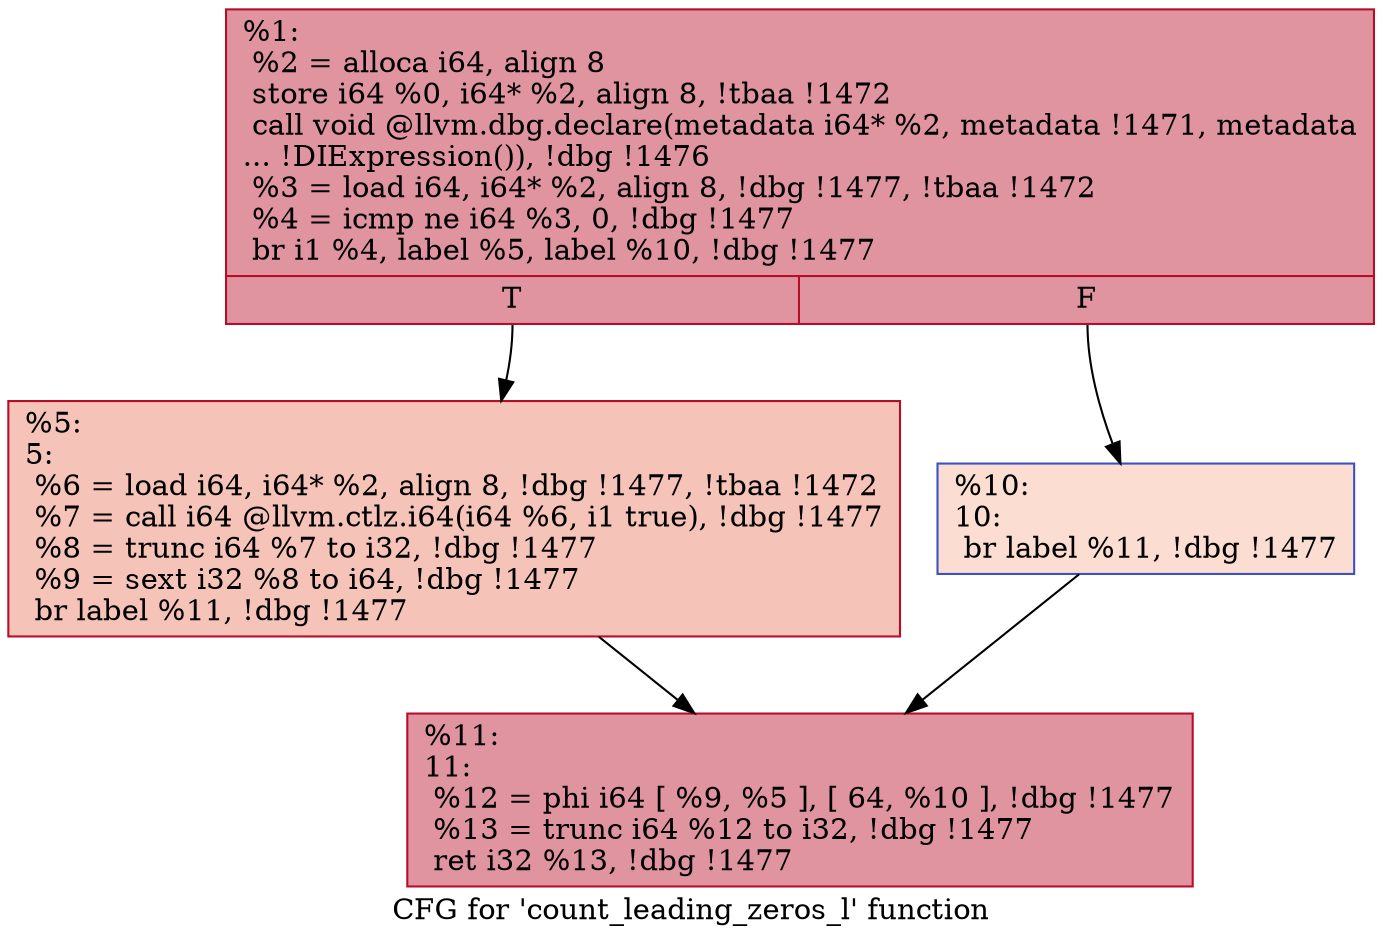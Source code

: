 digraph "CFG for 'count_leading_zeros_l' function" {
	label="CFG for 'count_leading_zeros_l' function";

	Node0xf9eac0 [shape=record,color="#b70d28ff", style=filled, fillcolor="#b70d2870",label="{%1:\l  %2 = alloca i64, align 8\l  store i64 %0, i64* %2, align 8, !tbaa !1472\l  call void @llvm.dbg.declare(metadata i64* %2, metadata !1471, metadata\l... !DIExpression()), !dbg !1476\l  %3 = load i64, i64* %2, align 8, !dbg !1477, !tbaa !1472\l  %4 = icmp ne i64 %3, 0, !dbg !1477\l  br i1 %4, label %5, label %10, !dbg !1477\l|{<s0>T|<s1>F}}"];
	Node0xf9eac0:s0 -> Node0xf9eb10;
	Node0xf9eac0:s1 -> Node0xf9eb60;
	Node0xf9eb10 [shape=record,color="#b70d28ff", style=filled, fillcolor="#e8765c70",label="{%5:\l5:                                                \l  %6 = load i64, i64* %2, align 8, !dbg !1477, !tbaa !1472\l  %7 = call i64 @llvm.ctlz.i64(i64 %6, i1 true), !dbg !1477\l  %8 = trunc i64 %7 to i32, !dbg !1477\l  %9 = sext i32 %8 to i64, !dbg !1477\l  br label %11, !dbg !1477\l}"];
	Node0xf9eb10 -> Node0xf9ebb0;
	Node0xf9eb60 [shape=record,color="#3d50c3ff", style=filled, fillcolor="#f7b39670",label="{%10:\l10:                                               \l  br label %11, !dbg !1477\l}"];
	Node0xf9eb60 -> Node0xf9ebb0;
	Node0xf9ebb0 [shape=record,color="#b70d28ff", style=filled, fillcolor="#b70d2870",label="{%11:\l11:                                               \l  %12 = phi i64 [ %9, %5 ], [ 64, %10 ], !dbg !1477\l  %13 = trunc i64 %12 to i32, !dbg !1477\l  ret i32 %13, !dbg !1477\l}"];
}
